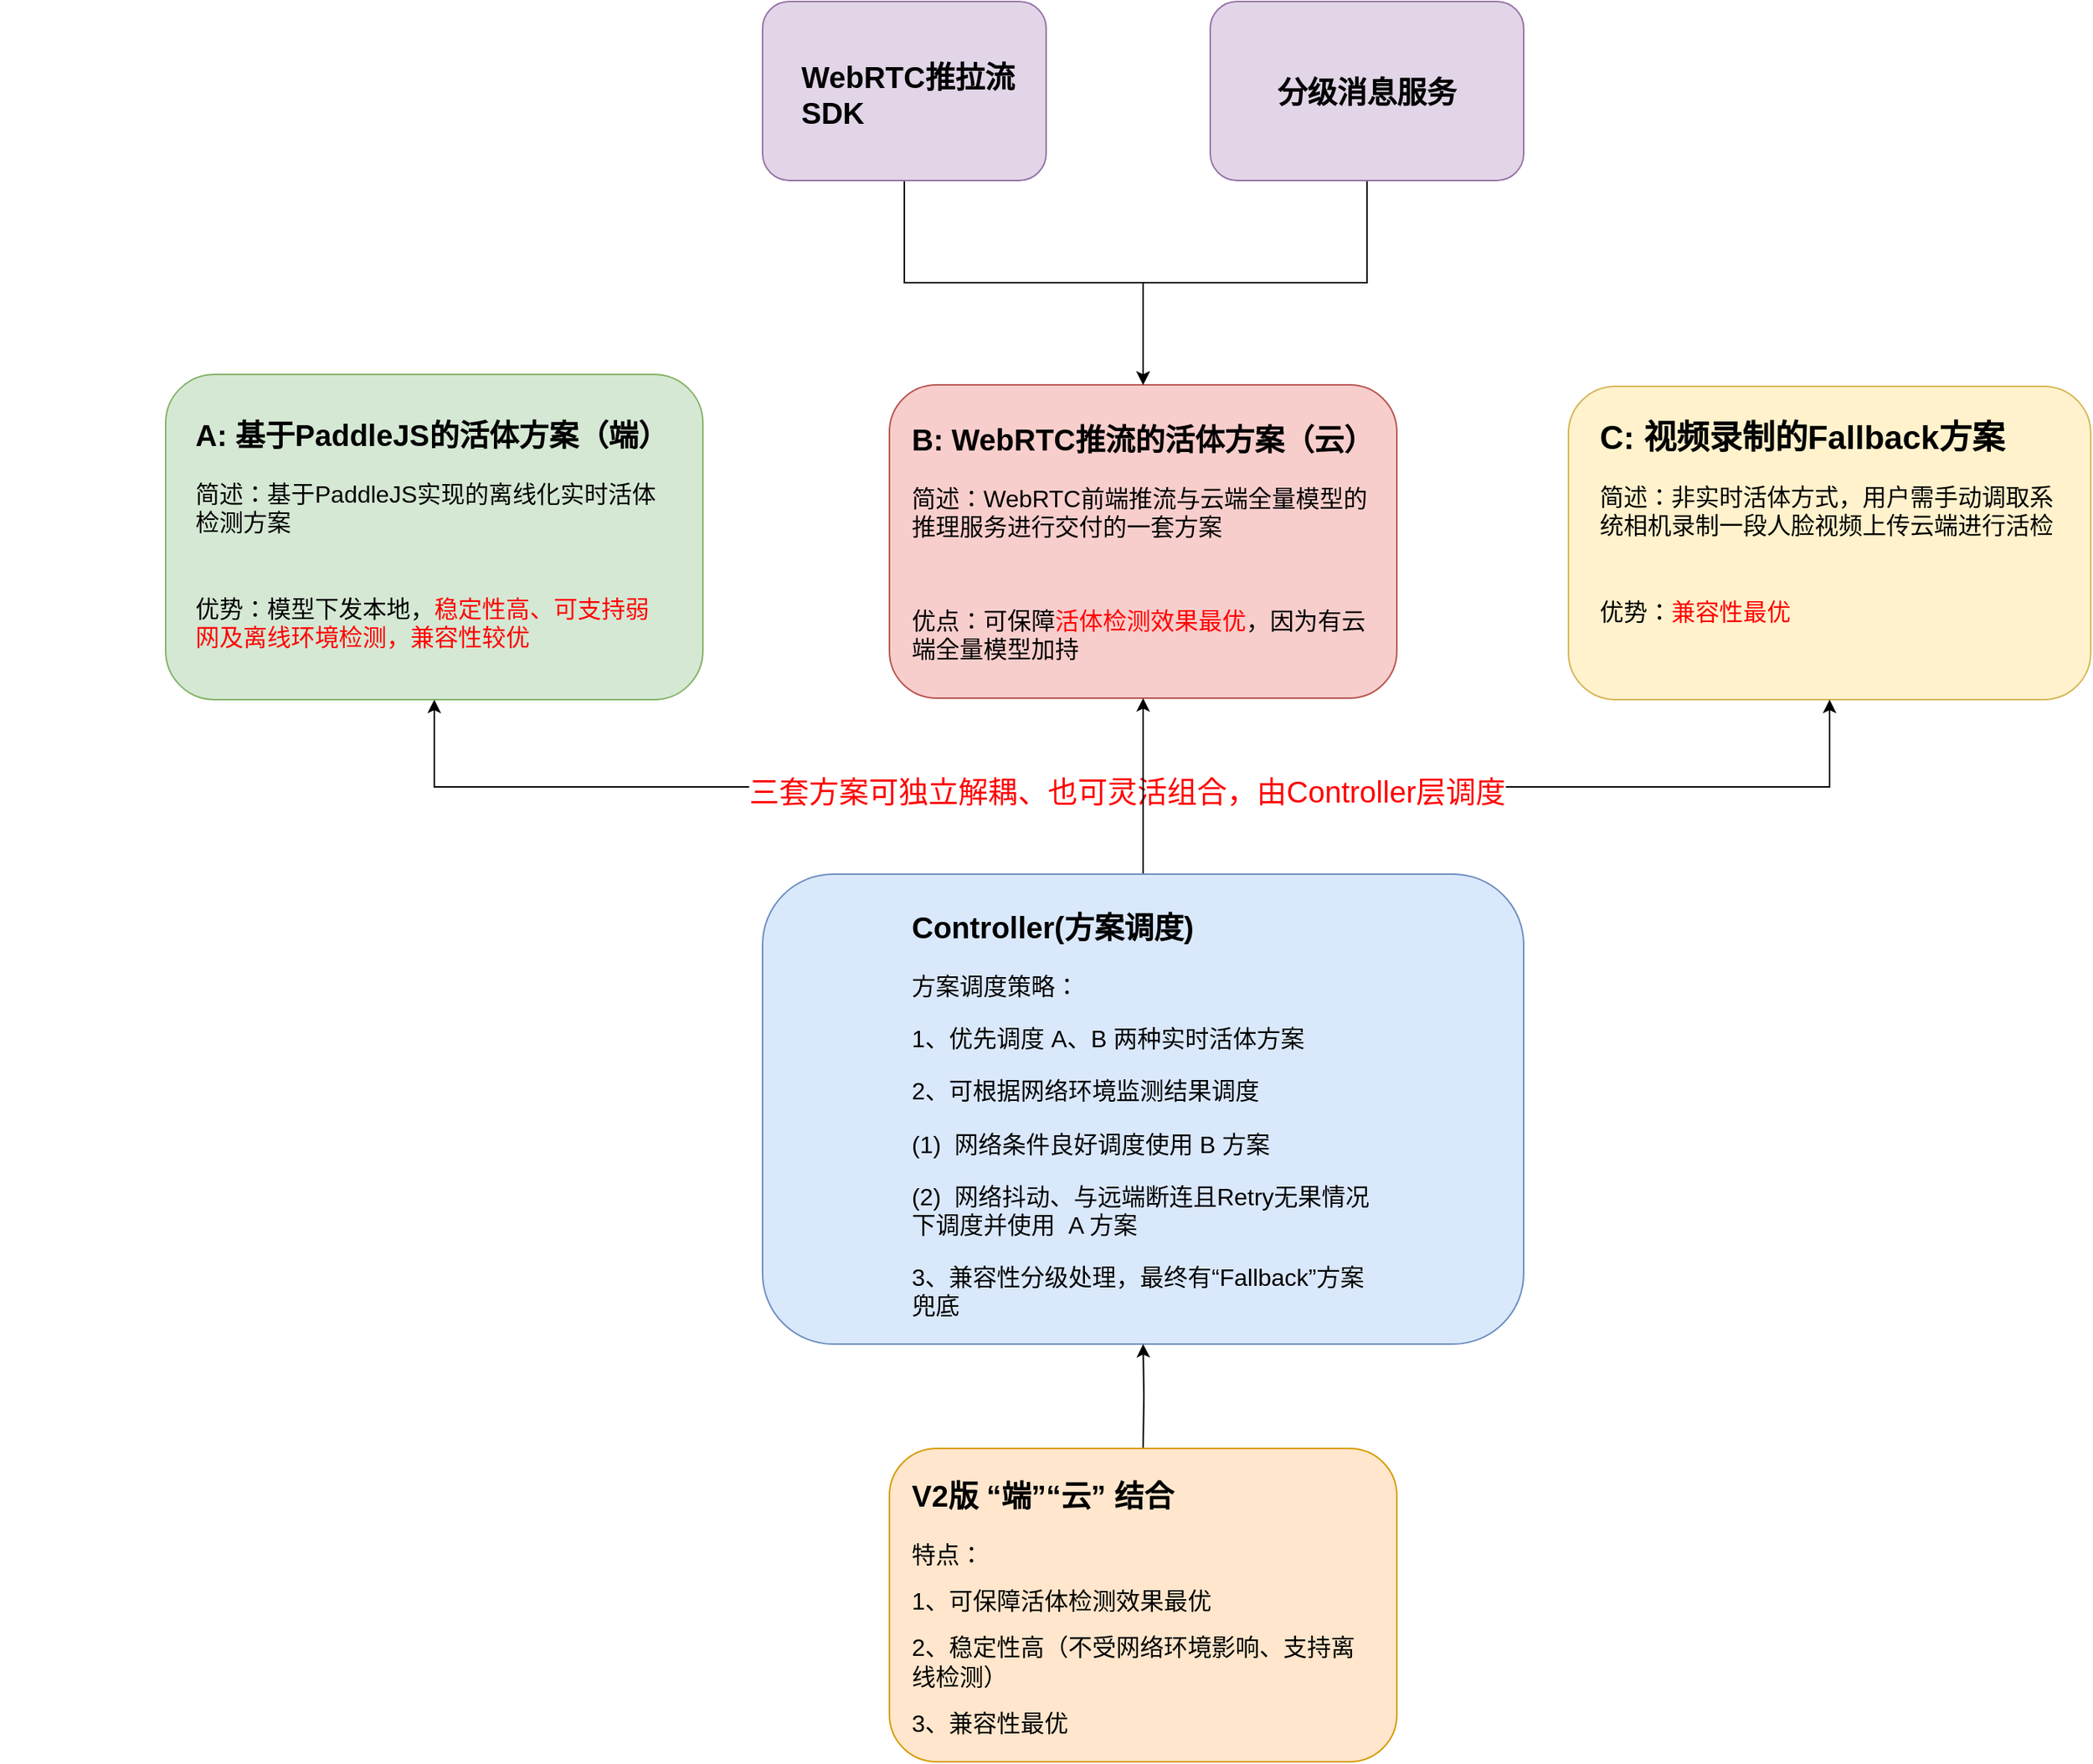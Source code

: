 <mxfile version="20.2.8" type="github">
  <diagram id="uoqRytM2XE6J9On9qTQU" name="第 1 页">
    <mxGraphModel dx="2025" dy="1982" grid="1" gridSize="10" guides="1" tooltips="1" connect="1" arrows="1" fold="1" page="1" pageScale="1" pageWidth="827" pageHeight="1169" math="0" shadow="0">
      <root>
        <mxCell id="0" />
        <mxCell id="1" parent="0" />
        <mxCell id="SYEgB2U9We9SsdnWn9XJ-4" value="" style="rounded=1;whiteSpace=wrap;html=1;fillColor=#fff2cc;strokeColor=#d6b656;" vertex="1" parent="1">
          <mxGeometry x="480" y="168" width="350" height="210" as="geometry" />
        </mxCell>
        <mxCell id="SYEgB2U9We9SsdnWn9XJ-5" value="" style="rounded=1;whiteSpace=wrap;html=1;fillColor=#f8cecc;strokeColor=#b85450;" vertex="1" parent="1">
          <mxGeometry x="25" y="167" width="340" height="210" as="geometry" />
        </mxCell>
        <mxCell id="SYEgB2U9We9SsdnWn9XJ-15" style="edgeStyle=orthogonalEdgeStyle;rounded=0;orthogonalLoop=1;jettySize=auto;html=1;exitX=0.5;exitY=0;exitDx=0;exitDy=0;entryX=0.5;entryY=1;entryDx=0;entryDy=0;" edge="1" parent="1" source="SYEgB2U9We9SsdnWn9XJ-6" target="SYEgB2U9We9SsdnWn9XJ-4">
          <mxGeometry relative="1" as="geometry" />
        </mxCell>
        <mxCell id="SYEgB2U9We9SsdnWn9XJ-16" style="edgeStyle=orthogonalEdgeStyle;rounded=0;orthogonalLoop=1;jettySize=auto;html=1;exitX=0.5;exitY=0;exitDx=0;exitDy=0;entryX=0.5;entryY=1;entryDx=0;entryDy=0;" edge="1" parent="1" source="SYEgB2U9We9SsdnWn9XJ-6" target="SYEgB2U9We9SsdnWn9XJ-7">
          <mxGeometry relative="1" as="geometry" />
        </mxCell>
        <mxCell id="SYEgB2U9We9SsdnWn9XJ-44" value="三套方案可独立解耦、也可灵活组合，由Controller层调度" style="edgeLabel;html=1;align=center;verticalAlign=middle;resizable=0;points=[];fontSize=20;fontColor=#FF0000;" vertex="1" connectable="0" parent="SYEgB2U9We9SsdnWn9XJ-16">
          <mxGeometry x="-0.763" y="2" relative="1" as="geometry">
            <mxPoint as="offset" />
          </mxGeometry>
        </mxCell>
        <mxCell id="SYEgB2U9We9SsdnWn9XJ-17" style="edgeStyle=orthogonalEdgeStyle;rounded=0;orthogonalLoop=1;jettySize=auto;html=1;exitX=0.5;exitY=0;exitDx=0;exitDy=0;entryX=0.5;entryY=1;entryDx=0;entryDy=0;" edge="1" parent="1" source="SYEgB2U9We9SsdnWn9XJ-6" target="SYEgB2U9We9SsdnWn9XJ-5">
          <mxGeometry relative="1" as="geometry" />
        </mxCell>
        <mxCell id="SYEgB2U9We9SsdnWn9XJ-6" value="" style="rounded=1;whiteSpace=wrap;html=1;fillColor=#dae8fc;strokeColor=#6c8ebf;" vertex="1" parent="1">
          <mxGeometry x="-60" y="495" width="510" height="315" as="geometry" />
        </mxCell>
        <mxCell id="SYEgB2U9We9SsdnWn9XJ-7" value="" style="rounded=1;whiteSpace=wrap;html=1;fillColor=#d5e8d4;strokeColor=#82b366;" vertex="1" parent="1">
          <mxGeometry x="-460" y="160" width="360" height="218" as="geometry" />
        </mxCell>
        <mxCell id="SYEgB2U9We9SsdnWn9XJ-22" value="&lt;h1&gt;&lt;font style=&quot;font-size: 20px;&quot;&gt;B: WebRTC推流的活体方案（云）&lt;/font&gt;&lt;/h1&gt;&lt;p&gt;&lt;span style=&quot;font-size: 16px;&quot;&gt;简述：WebRTC前端推流与云端全量模型的推理服务进行交付的一套方案&lt;/span&gt;&lt;/p&gt;&lt;p&gt;&lt;span style=&quot;background-color: initial; font-size: 16px;&quot;&gt;&lt;br&gt;&lt;/span&gt;&lt;/p&gt;&lt;p&gt;&lt;span style=&quot;background-color: initial; font-size: 16px;&quot;&gt;优点：可保障&lt;font color=&quot;#ff0000&quot;&gt;活体检测效果最优&lt;/font&gt;，因为有云端全量模型加持&lt;/span&gt;&lt;br&gt;&lt;/p&gt;" style="text;html=1;strokeColor=none;fillColor=none;spacing=5;spacingTop=-20;whiteSpace=wrap;overflow=hidden;rounded=0;dashed=1;opacity=0;" vertex="1" parent="1">
          <mxGeometry x="35" y="183" width="320" height="180" as="geometry" />
        </mxCell>
        <mxCell id="SYEgB2U9We9SsdnWn9XJ-24" value="&lt;h1&gt;&lt;font style=&quot;font-size: 20px;&quot;&gt;A: 基于PaddleJS的活体方案（端）&lt;/font&gt;&lt;/h1&gt;&lt;p&gt;&lt;span style=&quot;font-size: 16px;&quot;&gt;简述：基于PaddleJS实现的离线化实时活体检测方案&lt;/span&gt;&lt;br&gt;&lt;/p&gt;&lt;p&gt;&lt;br&gt;&lt;/p&gt;&lt;p&gt;&lt;span style=&quot;font-size: 16px;&quot;&gt;优势：模型下发本地，&lt;font color=&quot;#ff0000&quot;&gt;稳定性高、可支持弱网及离线环境检测，兼容性较优&lt;/font&gt;&lt;/span&gt;&lt;br&gt;&lt;/p&gt;&lt;p&gt;&lt;br&gt;&lt;/p&gt;" style="text;html=1;strokeColor=none;fillColor=none;spacing=5;spacingTop=-20;whiteSpace=wrap;overflow=hidden;rounded=0;dashed=1;opacity=0;" vertex="1" parent="1">
          <mxGeometry x="-445" y="180" width="325" height="185" as="geometry" />
        </mxCell>
        <mxCell id="SYEgB2U9We9SsdnWn9XJ-25" value="&lt;h1&gt;&lt;font style=&quot;font-size: 22px;&quot;&gt;C: 视频录制的Fallback方案&lt;/font&gt;&lt;/h1&gt;&lt;p&gt;&lt;span style=&quot;font-size: 16px;&quot;&gt;简述：非实时活体方式，用户需手动调取系统相机录制一段人脸视频上传云端进行活检&lt;/span&gt;&lt;br&gt;&lt;/p&gt;&lt;p&gt;&lt;br&gt;&lt;/p&gt;&lt;p&gt;&lt;span style=&quot;font-size: 16px; background-color: initial;&quot;&gt;优势：&lt;font color=&quot;#ff0000&quot;&gt;兼容性最优&lt;/font&gt;&lt;/span&gt;&lt;br&gt;&lt;/p&gt;&lt;p&gt;&lt;br&gt;&lt;/p&gt;" style="text;html=1;strokeColor=none;fillColor=none;spacing=5;spacingTop=-20;whiteSpace=wrap;overflow=hidden;rounded=0;dashed=1;opacity=0;" vertex="1" parent="1">
          <mxGeometry x="496" y="181.5" width="320" height="185" as="geometry" />
        </mxCell>
        <mxCell id="SYEgB2U9We9SsdnWn9XJ-26" value="&lt;h1 style=&quot;&quot;&gt;&lt;font style=&quot;font-size: 20px;&quot;&gt;Controller(方案调度)&lt;/font&gt;&lt;/h1&gt;&lt;p style=&quot;font-size: 16px;&quot;&gt;&lt;font style=&quot;font-size: 16px;&quot;&gt;方案调度策略：&lt;/font&gt;&lt;/p&gt;&lt;p style=&quot;font-size: 16px;&quot;&gt;&lt;font style=&quot;font-size: 16px;&quot;&gt;1、优先调度 A、B 两种实时活体方案&lt;/font&gt;&lt;/p&gt;&lt;p style=&quot;font-size: 16px;&quot;&gt;&lt;font style=&quot;font-size: 16px;&quot;&gt;2、可根据网络环境监测结果调度&lt;/font&gt;&lt;/p&gt;&lt;p style=&quot;font-size: 16px;&quot;&gt;&lt;font style=&quot;font-size: 16px;&quot;&gt;(1)&amp;nbsp; 网络条件良好调度使用 B 方案&lt;/font&gt;&lt;/p&gt;&lt;p style=&quot;font-size: 16px;&quot;&gt;&lt;font style=&quot;font-size: 16px;&quot;&gt;(2)&amp;nbsp; 网络抖动、与远端断连且Retry无果情况下调度并使用&amp;nbsp; A 方案&lt;/font&gt;&lt;/p&gt;&lt;p style=&quot;font-size: 16px;&quot;&gt;&lt;font style=&quot;font-size: 16px;&quot;&gt;3、兼容性分级处理，最终有“Fallback”方案兜底&lt;/font&gt;&lt;/p&gt;" style="text;html=1;strokeColor=none;fillColor=none;spacing=5;spacingTop=-20;whiteSpace=wrap;overflow=hidden;rounded=0;dashed=1;opacity=0;" vertex="1" parent="1">
          <mxGeometry x="35" y="510" width="320" height="287" as="geometry" />
        </mxCell>
        <mxCell id="SYEgB2U9We9SsdnWn9XJ-28" value="" style="whiteSpace=wrap;html=1;aspect=fixed;dashed=1;strokeColor=#00CCCC;fontSize=22;fontColor=#FF0000;fillColor=#F8CECC;opacity=0;" vertex="1" parent="1">
          <mxGeometry x="-570" y="150" width="80" height="80" as="geometry" />
        </mxCell>
        <mxCell id="SYEgB2U9We9SsdnWn9XJ-29" value="" style="whiteSpace=wrap;html=1;aspect=fixed;dashed=1;strokeColor=#00CCCC;fontSize=22;fontColor=#FF0000;fillColor=#F8CECC;opacity=0;" vertex="1" parent="1">
          <mxGeometry x="-453" y="-40" width="80" height="80" as="geometry" />
        </mxCell>
        <mxCell id="SYEgB2U9We9SsdnWn9XJ-37" style="edgeStyle=orthogonalEdgeStyle;rounded=0;orthogonalLoop=1;jettySize=auto;html=1;exitX=0.5;exitY=1;exitDx=0;exitDy=0;entryX=0.5;entryY=0;entryDx=0;entryDy=0;fontSize=22;fontColor=#FF0000;" edge="1" parent="1" source="SYEgB2U9We9SsdnWn9XJ-31" target="SYEgB2U9We9SsdnWn9XJ-5">
          <mxGeometry relative="1" as="geometry" />
        </mxCell>
        <mxCell id="SYEgB2U9We9SsdnWn9XJ-31" value="&lt;h1 style=&quot;text-align: left; font-size: 20px;&quot;&gt;分级消息服务&lt;/h1&gt;" style="rounded=1;whiteSpace=wrap;html=1;fillColor=#e1d5e7;strokeColor=#9673a6;" vertex="1" parent="1">
          <mxGeometry x="240" y="-90" width="210" height="120" as="geometry" />
        </mxCell>
        <mxCell id="SYEgB2U9We9SsdnWn9XJ-35" style="edgeStyle=orthogonalEdgeStyle;rounded=0;orthogonalLoop=1;jettySize=auto;html=1;exitX=0.5;exitY=1;exitDx=0;exitDy=0;entryX=0.5;entryY=0;entryDx=0;entryDy=0;fontSize=22;fontColor=#FF0000;" edge="1" parent="1" source="SYEgB2U9We9SsdnWn9XJ-32" target="SYEgB2U9We9SsdnWn9XJ-5">
          <mxGeometry relative="1" as="geometry" />
        </mxCell>
        <mxCell id="SYEgB2U9We9SsdnWn9XJ-32" value="" style="rounded=1;whiteSpace=wrap;html=1;fillColor=#e1d5e7;strokeColor=#9673a6;" vertex="1" parent="1">
          <mxGeometry x="-60" y="-90" width="190" height="120" as="geometry" />
        </mxCell>
        <mxCell id="SYEgB2U9We9SsdnWn9XJ-38" value="&lt;h1 style=&quot;font-size: 20px;&quot;&gt;WebRTC推拉流SDK&lt;/h1&gt;" style="text;html=1;strokeColor=none;fillColor=none;spacing=5;spacingTop=-20;whiteSpace=wrap;overflow=hidden;rounded=0;dashed=1;opacity=0;" vertex="1" parent="1">
          <mxGeometry x="-39" y="-54" width="170" height="50" as="geometry" />
        </mxCell>
        <mxCell id="SYEgB2U9We9SsdnWn9XJ-43" style="edgeStyle=orthogonalEdgeStyle;rounded=0;orthogonalLoop=1;jettySize=auto;html=1;exitX=0.5;exitY=0;exitDx=0;exitDy=0;entryX=0.5;entryY=1;entryDx=0;entryDy=0;fontSize=20;fontColor=#FF0000;" edge="1" parent="1" target="SYEgB2U9We9SsdnWn9XJ-6">
          <mxGeometry relative="1" as="geometry">
            <mxPoint x="195" y="880" as="sourcePoint" />
          </mxGeometry>
        </mxCell>
        <mxCell id="SYEgB2U9We9SsdnWn9XJ-46" value="" style="rounded=1;whiteSpace=wrap;html=1;fillColor=#ffe6cc;strokeColor=#d79b00;" vertex="1" parent="1">
          <mxGeometry x="25" y="880" width="340" height="210" as="geometry" />
        </mxCell>
        <mxCell id="SYEgB2U9We9SsdnWn9XJ-47" value="&lt;h1&gt;&lt;span style=&quot;font-size: 20px;&quot;&gt;V2版 “端”“云” 结合&lt;/span&gt;&lt;/h1&gt;&lt;p&gt;&lt;span style=&quot;font-size: 16px;&quot;&gt;特点：&lt;/span&gt;&lt;/p&gt;&lt;p&gt;&lt;span style=&quot;font-size: 16px;&quot;&gt;1、可保障活体检测效果最优&lt;/span&gt;&lt;/p&gt;&lt;p&gt;&lt;span style=&quot;font-size: 16px;&quot;&gt;2、稳定性高（不受网络环境影响、支持离线检测）&lt;/span&gt;&lt;/p&gt;&lt;p&gt;&lt;span style=&quot;font-size: 16px;&quot;&gt;3、兼容性最优&lt;/span&gt;&lt;/p&gt;" style="text;html=1;strokeColor=none;fillColor=none;spacing=5;spacingTop=-20;whiteSpace=wrap;overflow=hidden;rounded=0;dashed=1;opacity=0;" vertex="1" parent="1">
          <mxGeometry x="35" y="891" width="320" height="194" as="geometry" />
        </mxCell>
      </root>
    </mxGraphModel>
  </diagram>
</mxfile>
